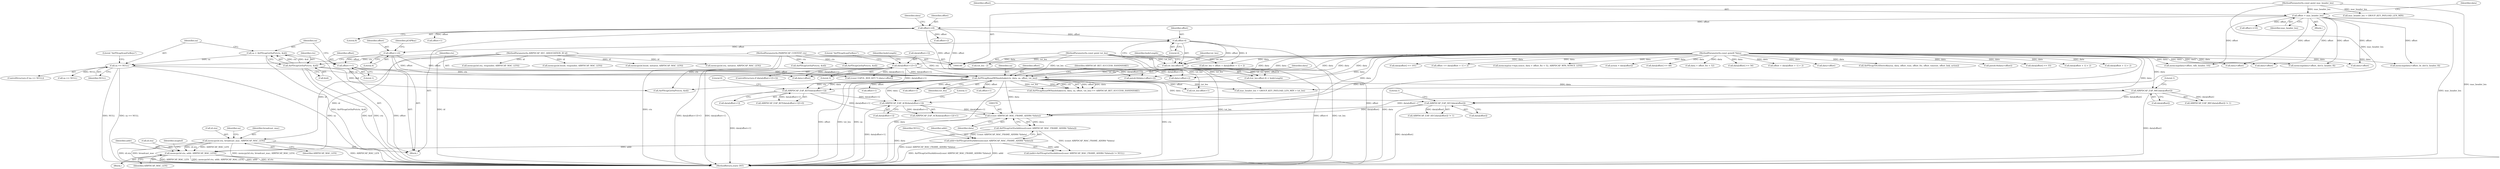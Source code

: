 digraph "0_wireshark_9b0b20b8d5f8c9f7839d58ff6c5900f7e19283b4@API" {
"1000382" [label="(Call,memcpy(id.sta, addr, AIRPDCAP_MAC_LEN))"];
"1000353" [label="(Call,memcpy(id.sta, broadcast_mac, AIRPDCAP_MAC_LEN))"];
"1000151" [label="(MethodParameterIn,AIRPDCAP_SEC_ASSOCIATION_ID id)"];
"1000374" [label="(Call,addr=AirPDcapGetStaAddress((const AIRPDCAP_MAC_FRAME_ADDR4 *)(data)))"];
"1000376" [label="(Call,AirPDcapGetStaAddress((const AIRPDCAP_MAC_FRAME_ADDR4 *)(data)))"];
"1000377" [label="(Call,(const AIRPDCAP_MAC_FRAME_ADDR4 *)(data))"];
"1000335" [label="(Call,AIRPDCAP_EAP_MIC(data[offset]))"];
"1000292" [label="(Call,AirPDcapRsna4WHandshake(ctx, data, sa, offset, tot_len))"];
"1000275" [label="(Call,AirPDcapGetSaPtr(ctx, &id))"];
"1000147" [label="(MethodParameterIn,PAIRPDCAP_CONTEXT ctx)"];
"1000204" [label="(Call,data[offset+1]!=3)"];
"1000148" [label="(MethodParameterIn,const guint8 *data)"];
"1000280" [label="(Call,sa == NULL)"];
"1000273" [label="(Call,sa = AirPDcapGetSaPtr(ctx, &id))"];
"1000270" [label="(Call,offset+=1)"];
"1000241" [label="(Call,offset+=4)"];
"1000230" [label="(Call,offset-4)"];
"1000200" [label="(Call,offset+=8)"];
"1000174" [label="(Call,offset = mac_header_len)"];
"1000149" [label="(MethodParameterIn,const guint mac_header_len)"];
"1000228" [label="(Call,tot_len-offset-4)"];
"1000150" [label="(MethodParameterIn,const guint tot_len)"];
"1000317" [label="(Call,AIRPDCAP_EAP_KEY(data[offset+1]))"];
"1000341" [label="(Call,AIRPDCAP_EAP_SEC(data[offset]))"];
"1000326" [label="(Call,AIRPDCAP_EAP_ACK(data[offset+1]))"];
"1000227" [label="(Call,(tot_len-offset-4) < bodyLength)"];
"1000204" [label="(Call,data[offset+1]!=3)"];
"1000241" [label="(Call,offset+=4)"];
"1000275" [label="(Call,AirPDcapGetSaPtr(ctx, &id))"];
"1000279" [label="(ControlStructure,if (sa == NULL))"];
"1000668" [label="(Call,memcpy(id.sta, initiator, AIRPDCAP_MAC_LEN))"];
"1000277" [label="(Call,&id)"];
"1000573" [label="(Call,data[offset] == 56)"];
"1000203" [label="(ControlStructure,if (data[offset+1]!=3))"];
"1000458" [label="(Call,tot_len-offset+1)"];
"1000386" [label="(Identifier,addr)"];
"1000357" [label="(Identifier,broadcast_mac)"];
"1000335" [label="(Call,AIRPDCAP_EAP_MIC(data[offset]))"];
"1000272" [label="(Literal,1)"];
"1000201" [label="(Identifier,offset)"];
"1000498" [label="(Call,offset+=10)"];
"1000302" [label="(Call,mac_header_len + GROUP_KEY_PAYLOAD_LEN_MIN > tot_len)"];
"1000375" [label="(Identifier,addr)"];
"1000213" [label="(Literal,\"AirPDcapScanForKeys\")"];
"1000233" [label="(Identifier,bodyLength)"];
"1000332" [label="(Literal,1)"];
"1000175" [label="(Identifier,offset)"];
"1000298" [label="(Identifier,AIRPDCAP_RET_SUCCESS_HANDSHAKE)"];
"1000180" [label="(Call,memcmp(data+offset, dot1x_header, 8))"];
"1000297" [label="(Identifier,tot_len)"];
"1000325" [label="(Call,AIRPDCAP_EAP_ACK(data[offset+1])!=1)"];
"1000188" [label="(Call,memcmp(data+offset, bt_dot1x_header, 8))"];
"1000246" [label="(Call,(const EAPOL_RSN_KEY *) (data+offset))"];
"1000181" [label="(Call,data+offset)"];
"1000316" [label="(Call,AIRPDCAP_EAP_KEY(data[offset+1])!=0)"];
"1000270" [label="(Call,offset+=1)"];
"1000339" [label="(Literal,1)"];
"1000594" [label="(Call,tot_len < offset + data[offset + 1] + 2)"];
"1000460" [label="(Call,offset+1)"];
"1000361" [label="(Call,AirPDcapGetSaPtr(ctx, &id))"];
"1000596" [label="(Call,offset + data[offset + 1] + 2)"];
"1000526" [label="(Call,data+offset)"];
"1000336" [label="(Call,data[offset])"];
"1000682" [label="(Call,memcpy(id.sta, responder, AIRPDCAP_MAC_LEN))"];
"1000366" [label="(Call,sa == NULL)"];
"1000329" [label="(Call,offset+1)"];
"1000152" [label="(Block,)"];
"1000381" [label="(Block,)"];
"1000230" [label="(Call,offset-4)"];
"1000755" [label="(Call,AirPDcapTDLSDeriveKey(sa, data, offset_rsne, offset_fte, offset_timeout, offset_link, action))"];
"1000327" [label="(Call,data[offset+1])"];
"1000341" [label="(Call,AIRPDCAP_EAP_SEC(data[offset]))"];
"1000229" [label="(Identifier,tot_len)"];
"1000345" [label="(Literal,1)"];
"1000189" [label="(Call,data+offset)"];
"1000376" [label="(Call,AirPDcapGetStaAddress((const AIRPDCAP_MAC_FRAME_ADDR4 *)(data)))"];
"1000382" [label="(Call,memcpy(id.sta, addr, AIRPDCAP_MAC_LEN))"];
"1000387" [label="(Identifier,AIRPDCAP_MAC_LEN)"];
"1000323" [label="(Literal,0)"];
"1000326" [label="(Call,AIRPDCAP_EAP_ACK(data[offset+1]))"];
"1000242" [label="(Identifier,offset)"];
"1000245" [label="(Identifier,pEAPKey)"];
"1000282" [label="(Identifier,NULL)"];
"1000148" [label="(MethodParameterIn,const guint8 *data)"];
"1000228" [label="(Call,tot_len-offset-4)"];
"1000303" [label="(Call,mac_header_len + GROUP_KEY_PAYLOAD_LEN_MIN)"];
"1000232" [label="(Literal,4)"];
"1000334" [label="(Call,AIRPDCAP_EAP_MIC(data[offset]) != 1)"];
"1000779" [label="(MethodReturn,static INT)"];
"1000151" [label="(MethodParameterIn,AIRPDCAP_SEC_ASSOCIATION_ID id)"];
"1000379" [label="(Identifier,data)"];
"1000285" [label="(Literal,\"AirPDcapScanForKeys\")"];
"1000291" [label="(Call,AirPDcapRsna4WHandshake(ctx, data, sa, offset, tot_len) == AIRPDCAP_RET_SUCCESS_HANDSHAKE)"];
"1000200" [label="(Call,offset+=8)"];
"1000525" [label="(Call,pntoh16(data+offset))"];
"1000383" [label="(Call,id.sta)"];
"1000195" [label="(Block,)"];
"1000342" [label="(Call,data[offset])"];
"1000380" [label="(Identifier,NULL)"];
"1000292" [label="(Call,AirPDcapRsna4WHandshake(ctx, data, sa, offset, tot_len))"];
"1000377" [label="(Call,(const AIRPDCAP_MAC_FRAME_ADDR4 *)(data))"];
"1000248" [label="(Call,data+offset)"];
"1000374" [label="(Call,addr=AirPDcapGetStaAddress((const AIRPDCAP_MAC_FRAME_ADDR4 *)(data)))"];
"1000318" [label="(Call,data[offset+1])"];
"1000176" [label="(Identifier,mac_header_len)"];
"1000546" [label="(Call,tot_len - 2)"];
"1000271" [label="(Identifier,offset)"];
"1000149" [label="(MethodParameterIn,const guint mac_header_len)"];
"1000293" [label="(Identifier,ctx)"];
"1000223" [label="(Call,offset+2)"];
"1000467" [label="(Call,data+offset)"];
"1000147" [label="(MethodParameterIn,PAIRPDCAP_CONTEXT ctx)"];
"1000562" [label="(Call,data[offset] == 55)"];
"1000276" [label="(Identifier,ctx)"];
"1000207" [label="(Call,offset+1)"];
"1000320" [label="(Call,offset+1)"];
"1000294" [label="(Identifier,data)"];
"1000610" [label="(Call,data[offset + 1] + 2)"];
"1000696" [label="(Call,AirPDcapGetSaPtr(ctx, &id))"];
"1000280" [label="(Call,sa == NULL)"];
"1000598" [label="(Call,data[offset + 1] + 2)"];
"1000220" [label="(Call,pntoh16(data+offset+2))"];
"1000150" [label="(MethodParameterIn,const guint tot_len)"];
"1000584" [label="(Call,data[offset] == 101)"];
"1000436" [label="(Call,AirPDcapGetSaPtr(ctx, &id))"];
"1000389" [label="(Identifier,msgbuf)"];
"1000608" [label="(Call,offset += data[offset + 1] + 2)"];
"1000210" [label="(Literal,3)"];
"1000295" [label="(Identifier,sa)"];
"1000296" [label="(Identifier,offset)"];
"1000714" [label="(Call,memcmp(sa->wpa.nonce, data + offset_fte + 52, AIRPDCAP_WPA_NONCE_LEN))"];
"1000354" [label="(Call,id.sta)"];
"1000182" [label="(Identifier,data)"];
"1000174" [label="(Call,offset = mac_header_len)"];
"1000219" [label="(Identifier,bodyLength)"];
"1000281" [label="(Identifier,sa)"];
"1000205" [label="(Call,data[offset+1])"];
"1000501" [label="(Call,action = data[offset])"];
"1000466" [label="(Call,memcmp(data+offset, tdls_header, 10))"];
"1000674" [label="(Call,memcpy(id.bssid, responder, AIRPDCAP_MAC_LEN))"];
"1000273" [label="(Call,sa = AirPDcapGetSaPtr(ctx, &id))"];
"1000358" [label="(Identifier,AIRPDCAP_MAC_LEN)"];
"1000221" [label="(Call,data+offset+2)"];
"1000231" [label="(Identifier,offset)"];
"1000373" [label="(Call,(addr=AirPDcapGetStaAddress((const AIRPDCAP_MAC_FRAME_ADDR4 *)(data))) != NULL)"];
"1000206" [label="(Identifier,data)"];
"1000551" [label="(Call,data[offset] == 48)"];
"1000243" [label="(Literal,4)"];
"1000340" [label="(Call,AIRPDCAP_EAP_SEC(data[offset]) != 1)"];
"1000720" [label="(Call,data + offset_fte + 52)"];
"1000360" [label="(Identifier,sa)"];
"1000317" [label="(Call,AIRPDCAP_EAP_KEY(data[offset+1]))"];
"1000353" [label="(Call,memcpy(id.sta, broadcast_mac, AIRPDCAP_MAC_LEN))"];
"1000688" [label="(Call,memcpy(id.bssid, initiator, AIRPDCAP_MAC_LEN))"];
"1000202" [label="(Literal,8)"];
"1000274" [label="(Identifier,sa)"];
"1000382" -> "1000381"  [label="AST: "];
"1000382" -> "1000387"  [label="CFG: "];
"1000383" -> "1000382"  [label="AST: "];
"1000386" -> "1000382"  [label="AST: "];
"1000387" -> "1000382"  [label="AST: "];
"1000389" -> "1000382"  [label="CFG: "];
"1000382" -> "1000779"  [label="DDG: id.sta"];
"1000382" -> "1000779"  [label="DDG: AIRPDCAP_MAC_LEN"];
"1000382" -> "1000779"  [label="DDG: memcpy(id.sta, addr, AIRPDCAP_MAC_LEN)"];
"1000382" -> "1000779"  [label="DDG: addr"];
"1000353" -> "1000382"  [label="DDG: id.sta"];
"1000353" -> "1000382"  [label="DDG: AIRPDCAP_MAC_LEN"];
"1000151" -> "1000382"  [label="DDG: id"];
"1000374" -> "1000382"  [label="DDG: addr"];
"1000353" -> "1000195"  [label="AST: "];
"1000353" -> "1000358"  [label="CFG: "];
"1000354" -> "1000353"  [label="AST: "];
"1000357" -> "1000353"  [label="AST: "];
"1000358" -> "1000353"  [label="AST: "];
"1000360" -> "1000353"  [label="CFG: "];
"1000353" -> "1000779"  [label="DDG: broadcast_mac"];
"1000353" -> "1000779"  [label="DDG: memcpy(id.sta, broadcast_mac, AIRPDCAP_MAC_LEN)"];
"1000353" -> "1000779"  [label="DDG: AIRPDCAP_MAC_LEN"];
"1000353" -> "1000779"  [label="DDG: id.sta"];
"1000151" -> "1000353"  [label="DDG: id"];
"1000151" -> "1000146"  [label="AST: "];
"1000151" -> "1000779"  [label="DDG: id"];
"1000151" -> "1000668"  [label="DDG: id"];
"1000151" -> "1000674"  [label="DDG: id"];
"1000151" -> "1000682"  [label="DDG: id"];
"1000151" -> "1000688"  [label="DDG: id"];
"1000374" -> "1000373"  [label="AST: "];
"1000374" -> "1000376"  [label="CFG: "];
"1000375" -> "1000374"  [label="AST: "];
"1000376" -> "1000374"  [label="AST: "];
"1000380" -> "1000374"  [label="CFG: "];
"1000374" -> "1000779"  [label="DDG: AirPDcapGetStaAddress((const AIRPDCAP_MAC_FRAME_ADDR4 *)(data))"];
"1000374" -> "1000779"  [label="DDG: addr"];
"1000374" -> "1000373"  [label="DDG: addr"];
"1000376" -> "1000374"  [label="DDG: (const AIRPDCAP_MAC_FRAME_ADDR4 *)(data)"];
"1000376" -> "1000377"  [label="CFG: "];
"1000377" -> "1000376"  [label="AST: "];
"1000376" -> "1000779"  [label="DDG: (const AIRPDCAP_MAC_FRAME_ADDR4 *)(data)"];
"1000376" -> "1000373"  [label="DDG: (const AIRPDCAP_MAC_FRAME_ADDR4 *)(data)"];
"1000377" -> "1000376"  [label="DDG: data"];
"1000377" -> "1000379"  [label="CFG: "];
"1000378" -> "1000377"  [label="AST: "];
"1000379" -> "1000377"  [label="AST: "];
"1000377" -> "1000779"  [label="DDG: data"];
"1000335" -> "1000377"  [label="DDG: data[offset]"];
"1000292" -> "1000377"  [label="DDG: data"];
"1000317" -> "1000377"  [label="DDG: data[offset+1]"];
"1000341" -> "1000377"  [label="DDG: data[offset]"];
"1000326" -> "1000377"  [label="DDG: data[offset+1]"];
"1000148" -> "1000377"  [label="DDG: data"];
"1000335" -> "1000334"  [label="AST: "];
"1000335" -> "1000336"  [label="CFG: "];
"1000336" -> "1000335"  [label="AST: "];
"1000339" -> "1000335"  [label="CFG: "];
"1000335" -> "1000779"  [label="DDG: data[offset]"];
"1000335" -> "1000334"  [label="DDG: data[offset]"];
"1000292" -> "1000335"  [label="DDG: data"];
"1000148" -> "1000335"  [label="DDG: data"];
"1000335" -> "1000341"  [label="DDG: data[offset]"];
"1000292" -> "1000291"  [label="AST: "];
"1000292" -> "1000297"  [label="CFG: "];
"1000293" -> "1000292"  [label="AST: "];
"1000294" -> "1000292"  [label="AST: "];
"1000295" -> "1000292"  [label="AST: "];
"1000296" -> "1000292"  [label="AST: "];
"1000297" -> "1000292"  [label="AST: "];
"1000298" -> "1000292"  [label="CFG: "];
"1000292" -> "1000779"  [label="DDG: data"];
"1000292" -> "1000779"  [label="DDG: ctx"];
"1000292" -> "1000779"  [label="DDG: offset"];
"1000292" -> "1000779"  [label="DDG: tot_len"];
"1000292" -> "1000779"  [label="DDG: sa"];
"1000292" -> "1000291"  [label="DDG: offset"];
"1000292" -> "1000291"  [label="DDG: data"];
"1000292" -> "1000291"  [label="DDG: tot_len"];
"1000292" -> "1000291"  [label="DDG: sa"];
"1000292" -> "1000291"  [label="DDG: ctx"];
"1000275" -> "1000292"  [label="DDG: ctx"];
"1000147" -> "1000292"  [label="DDG: ctx"];
"1000204" -> "1000292"  [label="DDG: data[offset+1]"];
"1000148" -> "1000292"  [label="DDG: data"];
"1000280" -> "1000292"  [label="DDG: sa"];
"1000270" -> "1000292"  [label="DDG: offset"];
"1000228" -> "1000292"  [label="DDG: tot_len"];
"1000150" -> "1000292"  [label="DDG: tot_len"];
"1000292" -> "1000302"  [label="DDG: tot_len"];
"1000292" -> "1000317"  [label="DDG: data"];
"1000292" -> "1000320"  [label="DDG: offset"];
"1000292" -> "1000326"  [label="DDG: data"];
"1000292" -> "1000329"  [label="DDG: offset"];
"1000292" -> "1000341"  [label="DDG: data"];
"1000292" -> "1000361"  [label="DDG: ctx"];
"1000292" -> "1000458"  [label="DDG: offset"];
"1000292" -> "1000460"  [label="DDG: offset"];
"1000275" -> "1000273"  [label="AST: "];
"1000275" -> "1000277"  [label="CFG: "];
"1000276" -> "1000275"  [label="AST: "];
"1000277" -> "1000275"  [label="AST: "];
"1000273" -> "1000275"  [label="CFG: "];
"1000275" -> "1000779"  [label="DDG: ctx"];
"1000275" -> "1000779"  [label="DDG: &id"];
"1000275" -> "1000273"  [label="DDG: ctx"];
"1000275" -> "1000273"  [label="DDG: &id"];
"1000147" -> "1000275"  [label="DDG: ctx"];
"1000275" -> "1000361"  [label="DDG: &id"];
"1000147" -> "1000146"  [label="AST: "];
"1000147" -> "1000779"  [label="DDG: ctx"];
"1000147" -> "1000361"  [label="DDG: ctx"];
"1000147" -> "1000436"  [label="DDG: ctx"];
"1000147" -> "1000696"  [label="DDG: ctx"];
"1000204" -> "1000203"  [label="AST: "];
"1000204" -> "1000210"  [label="CFG: "];
"1000205" -> "1000204"  [label="AST: "];
"1000210" -> "1000204"  [label="AST: "];
"1000213" -> "1000204"  [label="CFG: "];
"1000219" -> "1000204"  [label="CFG: "];
"1000204" -> "1000779"  [label="DDG: data[offset+1]"];
"1000204" -> "1000779"  [label="DDG: data[offset+1]!=3"];
"1000148" -> "1000204"  [label="DDG: data"];
"1000204" -> "1000220"  [label="DDG: data[offset+1]"];
"1000204" -> "1000221"  [label="DDG: data[offset+1]"];
"1000204" -> "1000246"  [label="DDG: data[offset+1]"];
"1000204" -> "1000248"  [label="DDG: data[offset+1]"];
"1000204" -> "1000317"  [label="DDG: data[offset+1]"];
"1000148" -> "1000146"  [label="AST: "];
"1000148" -> "1000779"  [label="DDG: data"];
"1000148" -> "1000180"  [label="DDG: data"];
"1000148" -> "1000181"  [label="DDG: data"];
"1000148" -> "1000188"  [label="DDG: data"];
"1000148" -> "1000189"  [label="DDG: data"];
"1000148" -> "1000220"  [label="DDG: data"];
"1000148" -> "1000221"  [label="DDG: data"];
"1000148" -> "1000246"  [label="DDG: data"];
"1000148" -> "1000248"  [label="DDG: data"];
"1000148" -> "1000317"  [label="DDG: data"];
"1000148" -> "1000326"  [label="DDG: data"];
"1000148" -> "1000341"  [label="DDG: data"];
"1000148" -> "1000466"  [label="DDG: data"];
"1000148" -> "1000467"  [label="DDG: data"];
"1000148" -> "1000501"  [label="DDG: data"];
"1000148" -> "1000525"  [label="DDG: data"];
"1000148" -> "1000526"  [label="DDG: data"];
"1000148" -> "1000551"  [label="DDG: data"];
"1000148" -> "1000562"  [label="DDG: data"];
"1000148" -> "1000573"  [label="DDG: data"];
"1000148" -> "1000584"  [label="DDG: data"];
"1000148" -> "1000594"  [label="DDG: data"];
"1000148" -> "1000596"  [label="DDG: data"];
"1000148" -> "1000598"  [label="DDG: data"];
"1000148" -> "1000608"  [label="DDG: data"];
"1000148" -> "1000610"  [label="DDG: data"];
"1000148" -> "1000714"  [label="DDG: data"];
"1000148" -> "1000720"  [label="DDG: data"];
"1000148" -> "1000755"  [label="DDG: data"];
"1000280" -> "1000279"  [label="AST: "];
"1000280" -> "1000282"  [label="CFG: "];
"1000281" -> "1000280"  [label="AST: "];
"1000282" -> "1000280"  [label="AST: "];
"1000285" -> "1000280"  [label="CFG: "];
"1000293" -> "1000280"  [label="CFG: "];
"1000280" -> "1000779"  [label="DDG: NULL"];
"1000280" -> "1000779"  [label="DDG: sa == NULL"];
"1000280" -> "1000779"  [label="DDG: sa"];
"1000273" -> "1000280"  [label="DDG: sa"];
"1000280" -> "1000366"  [label="DDG: NULL"];
"1000273" -> "1000195"  [label="AST: "];
"1000274" -> "1000273"  [label="AST: "];
"1000281" -> "1000273"  [label="CFG: "];
"1000273" -> "1000779"  [label="DDG: AirPDcapGetSaPtr(ctx, &id)"];
"1000270" -> "1000195"  [label="AST: "];
"1000270" -> "1000272"  [label="CFG: "];
"1000271" -> "1000270"  [label="AST: "];
"1000272" -> "1000270"  [label="AST: "];
"1000274" -> "1000270"  [label="CFG: "];
"1000270" -> "1000779"  [label="DDG: offset"];
"1000241" -> "1000270"  [label="DDG: offset"];
"1000241" -> "1000195"  [label="AST: "];
"1000241" -> "1000243"  [label="CFG: "];
"1000242" -> "1000241"  [label="AST: "];
"1000243" -> "1000241"  [label="AST: "];
"1000245" -> "1000241"  [label="CFG: "];
"1000230" -> "1000241"  [label="DDG: offset"];
"1000241" -> "1000246"  [label="DDG: offset"];
"1000241" -> "1000248"  [label="DDG: offset"];
"1000230" -> "1000228"  [label="AST: "];
"1000230" -> "1000232"  [label="CFG: "];
"1000231" -> "1000230"  [label="AST: "];
"1000232" -> "1000230"  [label="AST: "];
"1000228" -> "1000230"  [label="CFG: "];
"1000230" -> "1000779"  [label="DDG: offset"];
"1000230" -> "1000228"  [label="DDG: offset"];
"1000230" -> "1000228"  [label="DDG: 4"];
"1000200" -> "1000230"  [label="DDG: offset"];
"1000200" -> "1000195"  [label="AST: "];
"1000200" -> "1000202"  [label="CFG: "];
"1000201" -> "1000200"  [label="AST: "];
"1000202" -> "1000200"  [label="AST: "];
"1000206" -> "1000200"  [label="CFG: "];
"1000174" -> "1000200"  [label="DDG: offset"];
"1000200" -> "1000207"  [label="DDG: offset"];
"1000200" -> "1000220"  [label="DDG: offset"];
"1000200" -> "1000221"  [label="DDG: offset"];
"1000200" -> "1000223"  [label="DDG: offset"];
"1000174" -> "1000152"  [label="AST: "];
"1000174" -> "1000176"  [label="CFG: "];
"1000175" -> "1000174"  [label="AST: "];
"1000176" -> "1000174"  [label="AST: "];
"1000182" -> "1000174"  [label="CFG: "];
"1000174" -> "1000779"  [label="DDG: mac_header_len"];
"1000149" -> "1000174"  [label="DDG: mac_header_len"];
"1000174" -> "1000180"  [label="DDG: offset"];
"1000174" -> "1000181"  [label="DDG: offset"];
"1000174" -> "1000188"  [label="DDG: offset"];
"1000174" -> "1000189"  [label="DDG: offset"];
"1000174" -> "1000466"  [label="DDG: offset"];
"1000174" -> "1000467"  [label="DDG: offset"];
"1000174" -> "1000498"  [label="DDG: offset"];
"1000149" -> "1000146"  [label="AST: "];
"1000149" -> "1000779"  [label="DDG: mac_header_len"];
"1000149" -> "1000302"  [label="DDG: mac_header_len"];
"1000149" -> "1000303"  [label="DDG: mac_header_len"];
"1000228" -> "1000227"  [label="AST: "];
"1000229" -> "1000228"  [label="AST: "];
"1000233" -> "1000228"  [label="CFG: "];
"1000228" -> "1000779"  [label="DDG: tot_len"];
"1000228" -> "1000779"  [label="DDG: offset-4"];
"1000228" -> "1000227"  [label="DDG: tot_len"];
"1000228" -> "1000227"  [label="DDG: offset-4"];
"1000150" -> "1000228"  [label="DDG: tot_len"];
"1000150" -> "1000146"  [label="AST: "];
"1000150" -> "1000779"  [label="DDG: tot_len"];
"1000150" -> "1000302"  [label="DDG: tot_len"];
"1000150" -> "1000458"  [label="DDG: tot_len"];
"1000150" -> "1000546"  [label="DDG: tot_len"];
"1000150" -> "1000594"  [label="DDG: tot_len"];
"1000317" -> "1000316"  [label="AST: "];
"1000317" -> "1000318"  [label="CFG: "];
"1000318" -> "1000317"  [label="AST: "];
"1000323" -> "1000317"  [label="CFG: "];
"1000317" -> "1000779"  [label="DDG: data[offset+1]"];
"1000317" -> "1000316"  [label="DDG: data[offset+1]"];
"1000317" -> "1000326"  [label="DDG: data[offset+1]"];
"1000341" -> "1000340"  [label="AST: "];
"1000341" -> "1000342"  [label="CFG: "];
"1000342" -> "1000341"  [label="AST: "];
"1000345" -> "1000341"  [label="CFG: "];
"1000341" -> "1000779"  [label="DDG: data[offset]"];
"1000341" -> "1000340"  [label="DDG: data[offset]"];
"1000326" -> "1000325"  [label="AST: "];
"1000326" -> "1000327"  [label="CFG: "];
"1000327" -> "1000326"  [label="AST: "];
"1000332" -> "1000326"  [label="CFG: "];
"1000326" -> "1000779"  [label="DDG: data[offset+1]"];
"1000326" -> "1000325"  [label="DDG: data[offset+1]"];
}
